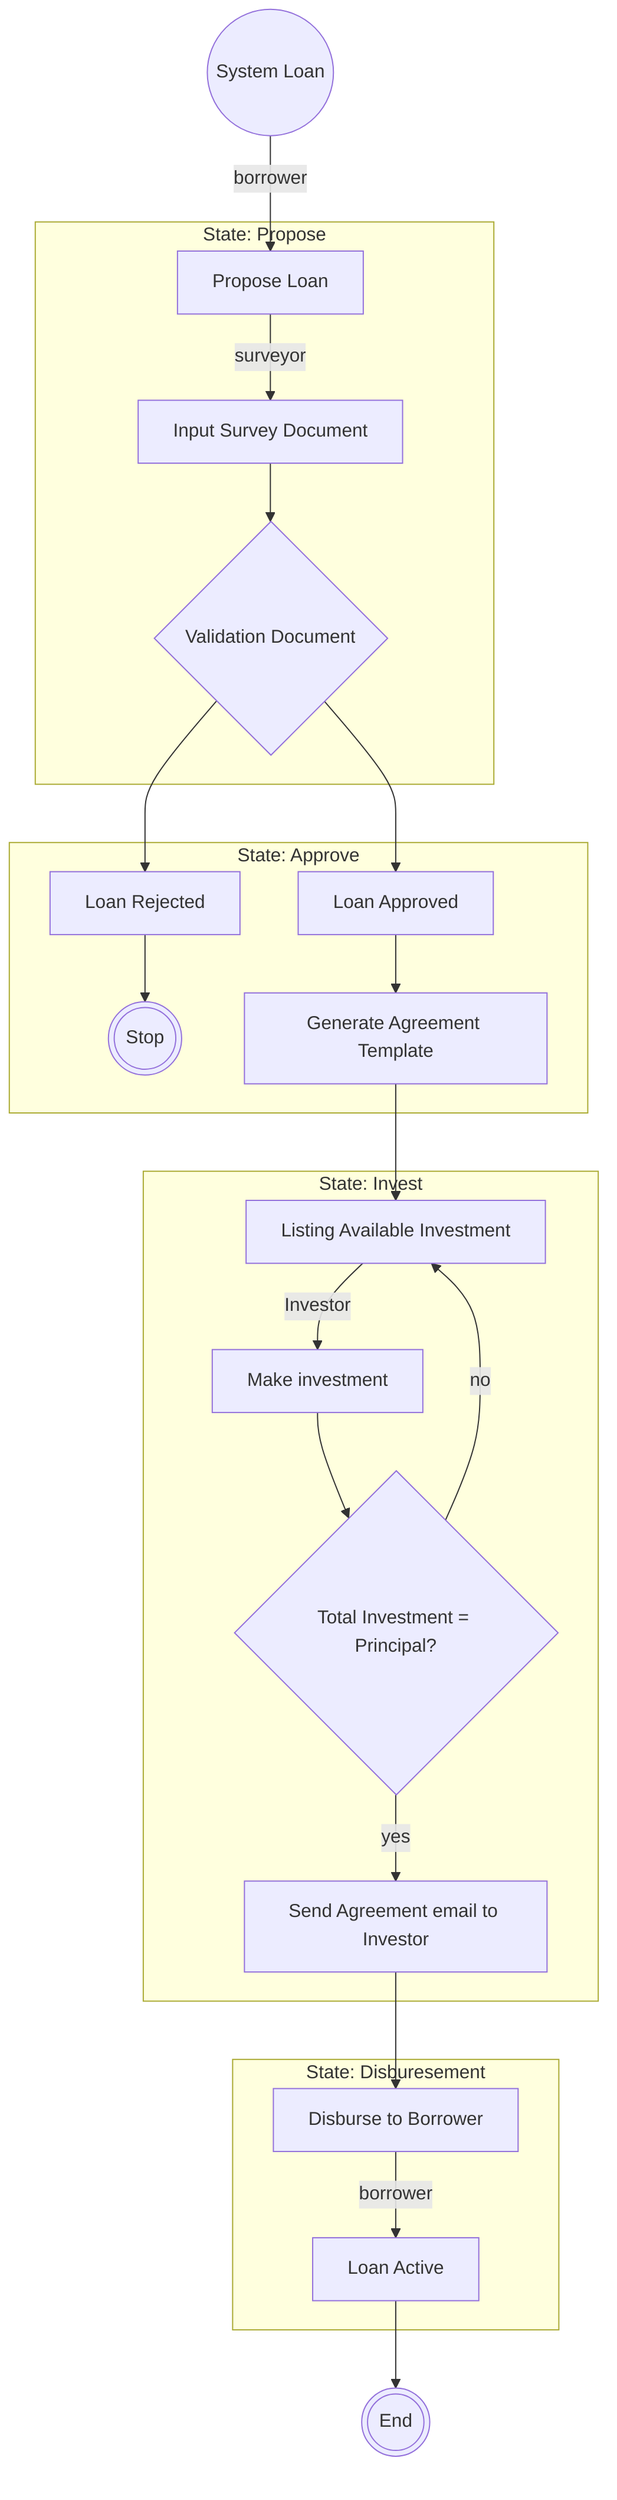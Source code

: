 flowchart TD
    sysLoan((System Loan)) -- borrower -->  proposeLoan[Propose Loan]
    subgraph State: Propose
        proposeLoan -- surveyor --> sb[Survey Borrower]
        sb[Input Survey Document] --> valDoc{Validation Document}
    end

    subgraph State: Approve
        valDoc --> loanReject[Loan Rejected]
        loanReject --> st(((Stop)))
        valDoc --> approveLoan[Loan Approved]
        approveLoan --> generateAgreement[Generate Agreement Template]

    end
    
    subgraph State: Invest
        generateAgreement --> listingLoan[Listing Available Investment]
        listingLoan -- Investor --> investingLoan[Make investment]
        investingLoan --> loanFullfillDec{Total Investment = Principal?}
        loanFullfillDec -- no --> listingLoan

        loanFullfillDec -- yes --> sendAgreement[Send Agreement email to Investor]
    end

    subgraph State: Disburesement
        sendAgreement --> disbursement[Disburse to Borrower]
        disbursement -- borrower --> loanActive[Loan Active]
    end

    loanActive --> e(((End)))